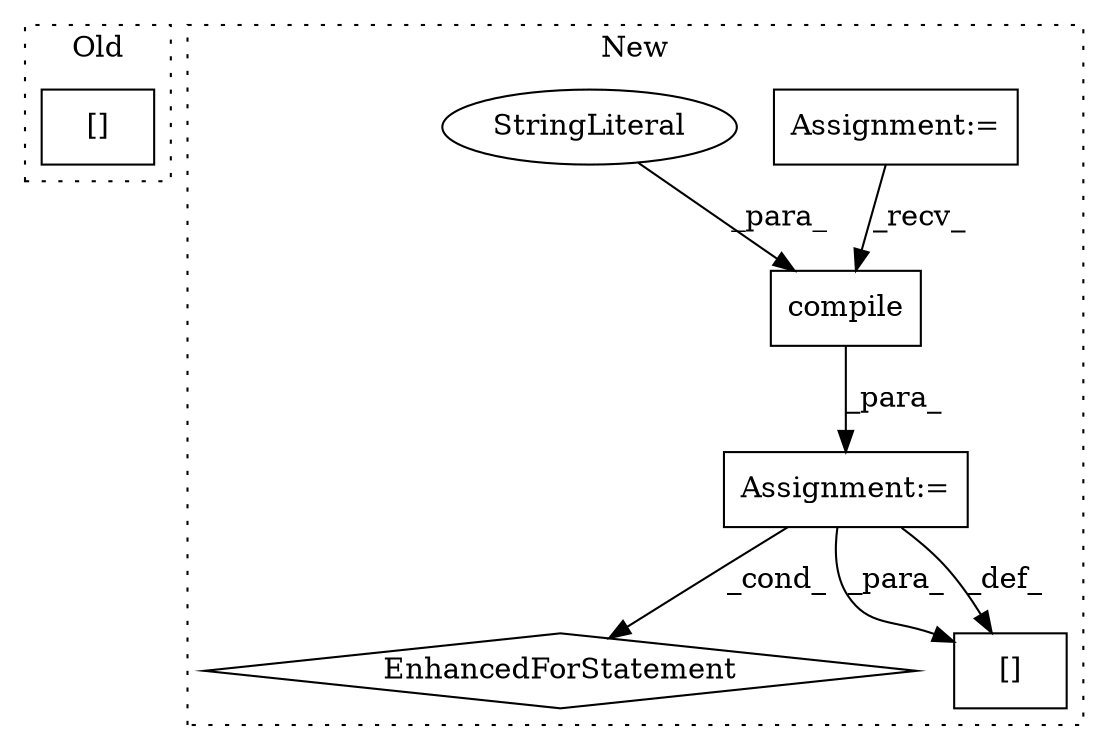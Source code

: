digraph G {
subgraph cluster0 {
1 [label="[]" a="2" s="5815,5821" l="5,1" shape="box"];
label = "Old";
style="dotted";
}
subgraph cluster1 {
2 [label="compile" a="32" s="9121,9148" l="8,1" shape="box"];
3 [label="Assignment:=" a="7" s="9117" l="1" shape="box"];
4 [label="Assignment:=" a="7" s="8868" l="2" shape="box"];
5 [label="StringLiteral" a="45" s="9129" l="19" shape="ellipse"];
6 [label="EnhancedForStatement" a="70" s="9218,9291" l="53,2" shape="diamond"];
7 [label="[]" a="2" s="9395,9409" l="3,1" shape="box"];
label = "New";
style="dotted";
}
2 -> 3 [label="_para_"];
3 -> 7 [label="_para_"];
3 -> 7 [label="_def_"];
3 -> 6 [label="_cond_"];
4 -> 2 [label="_recv_"];
5 -> 2 [label="_para_"];
}